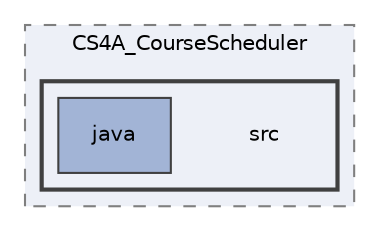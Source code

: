 digraph "U:/Documents/Code/CS4A_CourseScheduler/src"
{
 // LATEX_PDF_SIZE
  edge [fontname="Helvetica",fontsize="10",labelfontname="Helvetica",labelfontsize="10"];
  node [fontname="Helvetica",fontsize="10",shape=record];
  compound=true
  subgraph clusterdir_e16ed62353e3a50d99b32adf0a1550c9 {
    graph [ bgcolor="#edf0f7", pencolor="grey50", style="filled,dashed,", label="CS4A_CourseScheduler", fontname="Helvetica", fontsize="10", URL="dir_e16ed62353e3a50d99b32adf0a1550c9.html"]
  subgraph clusterdir_8d0e00302499fbc1250e964bfb33b423 {
    graph [ bgcolor="#edf0f7", pencolor="grey25", style="filled,bold,", label="", fontname="Helvetica", fontsize="10", URL="dir_8d0e00302499fbc1250e964bfb33b423.html"]
    dir_8d0e00302499fbc1250e964bfb33b423 [shape=plaintext, label="src"];
  dir_1206f7da8160f65a8a8875af6e3c199c [shape=box, label="java", style="filled,", fillcolor="#a2b4d6", color="grey25", URL="dir_1206f7da8160f65a8a8875af6e3c199c.html"];
  }
  }
}
